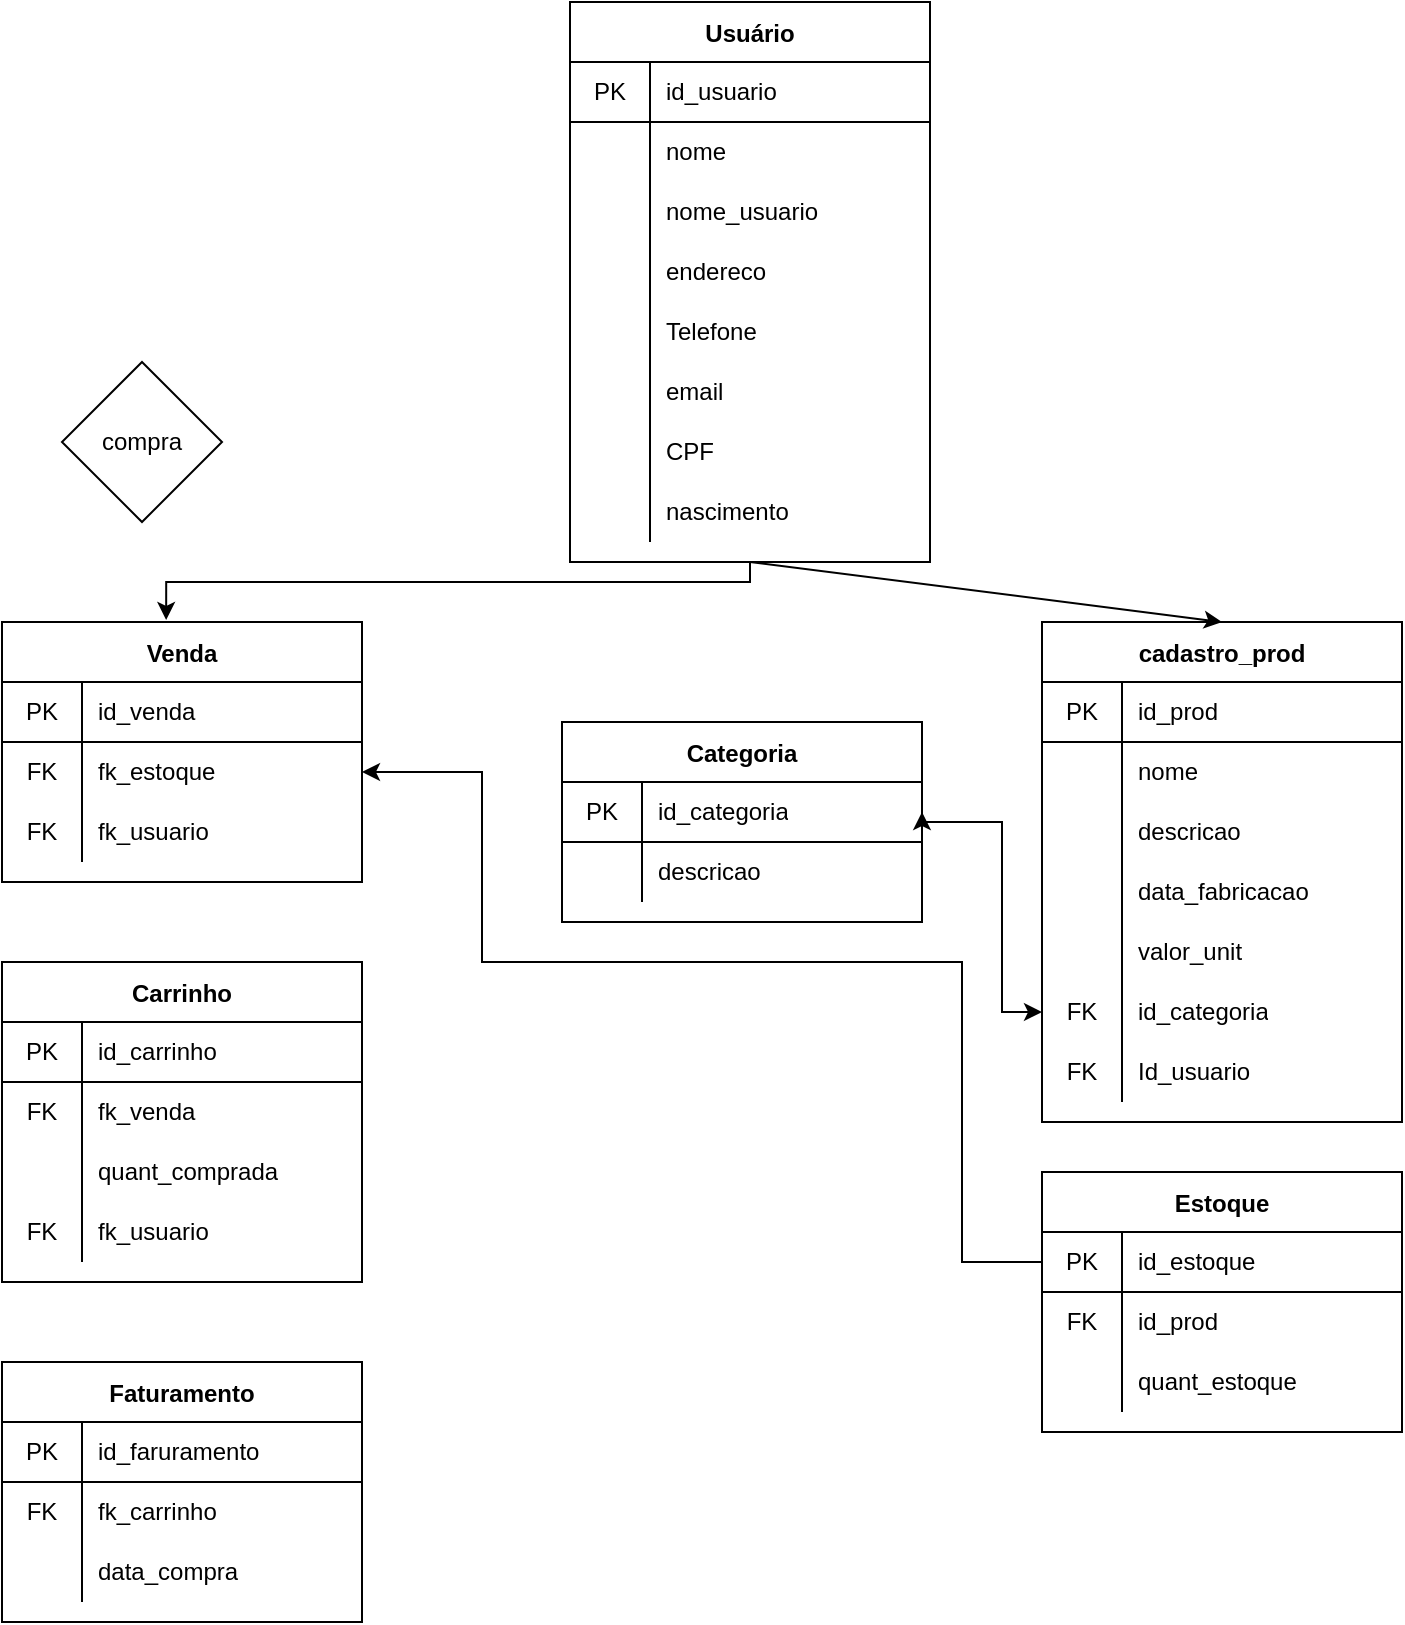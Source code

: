 <mxfile version="15.2.7" type="device"><diagram id="8s233p9mZ_HvC4CcQv0T" name="Page-1"><mxGraphModel dx="1086" dy="806" grid="1" gridSize="10" guides="1" tooltips="1" connect="1" arrows="1" fold="1" page="1" pageScale="1" pageWidth="827" pageHeight="1169" math="0" shadow="0"><root><mxCell id="0"/><mxCell id="1" parent="0"/><mxCell id="w0MFRck1x88DcL9jwB5H-224" style="edgeStyle=orthogonalEdgeStyle;rounded=0;orthogonalLoop=1;jettySize=auto;html=1;exitX=0.5;exitY=1;exitDx=0;exitDy=0;entryX=0.456;entryY=-0.008;entryDx=0;entryDy=0;entryPerimeter=0;" parent="1" source="w0MFRck1x88DcL9jwB5H-6" target="w0MFRck1x88DcL9jwB5H-64" edge="1"><mxGeometry relative="1" as="geometry"><Array as="points"><mxPoint x="414" y="290"/><mxPoint x="122" y="290"/></Array></mxGeometry></mxCell><mxCell id="w0MFRck1x88DcL9jwB5H-6" value="Usuário" style="shape=table;startSize=30;container=1;collapsible=0;childLayout=tableLayout;fixedRows=1;rowLines=0;fontStyle=1;align=center;pointerEvents=1;" parent="1" vertex="1"><mxGeometry x="324" width="180" height="280" as="geometry"/></mxCell><mxCell id="w0MFRck1x88DcL9jwB5H-7" value="" style="shape=partialRectangle;html=1;whiteSpace=wrap;collapsible=0;dropTarget=0;pointerEvents=1;fillColor=none;top=0;left=0;bottom=1;right=0;points=[[0,0.5],[1,0.5]];portConstraint=eastwest;" parent="w0MFRck1x88DcL9jwB5H-6" vertex="1"><mxGeometry y="30" width="180" height="30" as="geometry"/></mxCell><mxCell id="w0MFRck1x88DcL9jwB5H-8" value="PK" style="shape=partialRectangle;html=1;whiteSpace=wrap;connectable=0;fillColor=none;top=0;left=0;bottom=0;right=0;overflow=hidden;pointerEvents=1;" parent="w0MFRck1x88DcL9jwB5H-7" vertex="1"><mxGeometry width="40" height="30" as="geometry"/></mxCell><mxCell id="w0MFRck1x88DcL9jwB5H-9" value="id_usuario" style="shape=partialRectangle;html=1;whiteSpace=wrap;connectable=0;fillColor=none;top=0;left=0;bottom=0;right=0;align=left;spacingLeft=6;overflow=hidden;pointerEvents=1;" parent="w0MFRck1x88DcL9jwB5H-7" vertex="1"><mxGeometry x="40" width="140" height="30" as="geometry"/></mxCell><mxCell id="w0MFRck1x88DcL9jwB5H-10" value="" style="shape=partialRectangle;html=1;whiteSpace=wrap;collapsible=0;dropTarget=0;pointerEvents=1;fillColor=none;top=0;left=0;bottom=0;right=0;points=[[0,0.5],[1,0.5]];portConstraint=eastwest;" parent="w0MFRck1x88DcL9jwB5H-6" vertex="1"><mxGeometry y="60" width="180" height="30" as="geometry"/></mxCell><mxCell id="w0MFRck1x88DcL9jwB5H-11" value="" style="shape=partialRectangle;html=1;whiteSpace=wrap;connectable=0;fillColor=none;top=0;left=0;bottom=0;right=0;overflow=hidden;pointerEvents=1;" parent="w0MFRck1x88DcL9jwB5H-10" vertex="1"><mxGeometry width="40" height="30" as="geometry"/></mxCell><mxCell id="w0MFRck1x88DcL9jwB5H-12" value="nome" style="shape=partialRectangle;html=1;whiteSpace=wrap;connectable=0;fillColor=none;top=0;left=0;bottom=0;right=0;align=left;spacingLeft=6;overflow=hidden;pointerEvents=1;" parent="w0MFRck1x88DcL9jwB5H-10" vertex="1"><mxGeometry x="40" width="140" height="30" as="geometry"/></mxCell><mxCell id="w0MFRck1x88DcL9jwB5H-13" value="" style="shape=partialRectangle;html=1;whiteSpace=wrap;collapsible=0;dropTarget=0;pointerEvents=1;fillColor=none;top=0;left=0;bottom=0;right=0;points=[[0,0.5],[1,0.5]];portConstraint=eastwest;" parent="w0MFRck1x88DcL9jwB5H-6" vertex="1"><mxGeometry y="90" width="180" height="30" as="geometry"/></mxCell><mxCell id="w0MFRck1x88DcL9jwB5H-14" value="" style="shape=partialRectangle;html=1;whiteSpace=wrap;connectable=0;fillColor=none;top=0;left=0;bottom=0;right=0;overflow=hidden;pointerEvents=1;" parent="w0MFRck1x88DcL9jwB5H-13" vertex="1"><mxGeometry width="40" height="30" as="geometry"/></mxCell><mxCell id="w0MFRck1x88DcL9jwB5H-15" value="nome_usuario" style="shape=partialRectangle;html=1;whiteSpace=wrap;connectable=0;fillColor=none;top=0;left=0;bottom=0;right=0;align=left;spacingLeft=6;overflow=hidden;pointerEvents=1;" parent="w0MFRck1x88DcL9jwB5H-13" vertex="1"><mxGeometry x="40" width="140" height="30" as="geometry"/></mxCell><mxCell id="w0MFRck1x88DcL9jwB5H-16" value="" style="shape=partialRectangle;html=1;whiteSpace=wrap;collapsible=0;dropTarget=0;pointerEvents=1;fillColor=none;top=0;left=0;bottom=0;right=0;points=[[0,0.5],[1,0.5]];portConstraint=eastwest;" parent="w0MFRck1x88DcL9jwB5H-6" vertex="1"><mxGeometry y="120" width="180" height="30" as="geometry"/></mxCell><mxCell id="w0MFRck1x88DcL9jwB5H-17" value="" style="shape=partialRectangle;html=1;whiteSpace=wrap;connectable=0;fillColor=none;top=0;left=0;bottom=0;right=0;overflow=hidden;pointerEvents=1;" parent="w0MFRck1x88DcL9jwB5H-16" vertex="1"><mxGeometry width="40" height="30" as="geometry"/></mxCell><mxCell id="w0MFRck1x88DcL9jwB5H-18" value="endereco" style="shape=partialRectangle;html=1;whiteSpace=wrap;connectable=0;fillColor=none;top=0;left=0;bottom=0;right=0;align=left;spacingLeft=6;overflow=hidden;pointerEvents=1;" parent="w0MFRck1x88DcL9jwB5H-16" vertex="1"><mxGeometry x="40" width="140" height="30" as="geometry"/></mxCell><mxCell id="w0MFRck1x88DcL9jwB5H-19" value="" style="shape=partialRectangle;html=1;whiteSpace=wrap;collapsible=0;dropTarget=0;pointerEvents=1;fillColor=none;top=0;left=0;bottom=0;right=0;points=[[0,0.5],[1,0.5]];portConstraint=eastwest;" parent="w0MFRck1x88DcL9jwB5H-6" vertex="1"><mxGeometry y="150" width="180" height="30" as="geometry"/></mxCell><mxCell id="w0MFRck1x88DcL9jwB5H-20" value="" style="shape=partialRectangle;html=1;whiteSpace=wrap;connectable=0;fillColor=none;top=0;left=0;bottom=0;right=0;overflow=hidden;pointerEvents=1;" parent="w0MFRck1x88DcL9jwB5H-19" vertex="1"><mxGeometry width="40" height="30" as="geometry"/></mxCell><mxCell id="w0MFRck1x88DcL9jwB5H-21" value="Telefone" style="shape=partialRectangle;html=1;whiteSpace=wrap;connectable=0;fillColor=none;top=0;left=0;bottom=0;right=0;align=left;spacingLeft=6;overflow=hidden;pointerEvents=1;" parent="w0MFRck1x88DcL9jwB5H-19" vertex="1"><mxGeometry x="40" width="140" height="30" as="geometry"/></mxCell><mxCell id="w0MFRck1x88DcL9jwB5H-22" value="" style="shape=partialRectangle;html=1;whiteSpace=wrap;collapsible=0;dropTarget=0;pointerEvents=1;fillColor=none;top=0;left=0;bottom=0;right=0;points=[[0,0.5],[1,0.5]];portConstraint=eastwest;" parent="w0MFRck1x88DcL9jwB5H-6" vertex="1"><mxGeometry y="180" width="180" height="30" as="geometry"/></mxCell><mxCell id="w0MFRck1x88DcL9jwB5H-23" value="" style="shape=partialRectangle;html=1;whiteSpace=wrap;connectable=0;fillColor=none;top=0;left=0;bottom=0;right=0;overflow=hidden;pointerEvents=1;" parent="w0MFRck1x88DcL9jwB5H-22" vertex="1"><mxGeometry width="40" height="30" as="geometry"/></mxCell><mxCell id="w0MFRck1x88DcL9jwB5H-24" value="email" style="shape=partialRectangle;html=1;whiteSpace=wrap;connectable=0;fillColor=none;top=0;left=0;bottom=0;right=0;align=left;spacingLeft=6;overflow=hidden;pointerEvents=1;" parent="w0MFRck1x88DcL9jwB5H-22" vertex="1"><mxGeometry x="40" width="140" height="30" as="geometry"/></mxCell><mxCell id="w0MFRck1x88DcL9jwB5H-25" value="" style="shape=partialRectangle;html=1;whiteSpace=wrap;collapsible=0;dropTarget=0;pointerEvents=1;fillColor=none;top=0;left=0;bottom=0;right=0;points=[[0,0.5],[1,0.5]];portConstraint=eastwest;" parent="w0MFRck1x88DcL9jwB5H-6" vertex="1"><mxGeometry y="210" width="180" height="30" as="geometry"/></mxCell><mxCell id="w0MFRck1x88DcL9jwB5H-26" value="" style="shape=partialRectangle;html=1;whiteSpace=wrap;connectable=0;fillColor=none;top=0;left=0;bottom=0;right=0;overflow=hidden;pointerEvents=1;" parent="w0MFRck1x88DcL9jwB5H-25" vertex="1"><mxGeometry width="40" height="30" as="geometry"/></mxCell><mxCell id="w0MFRck1x88DcL9jwB5H-27" value="CPF" style="shape=partialRectangle;html=1;whiteSpace=wrap;connectable=0;fillColor=none;top=0;left=0;bottom=0;right=0;align=left;spacingLeft=6;overflow=hidden;pointerEvents=1;" parent="w0MFRck1x88DcL9jwB5H-25" vertex="1"><mxGeometry x="40" width="140" height="30" as="geometry"/></mxCell><mxCell id="w0MFRck1x88DcL9jwB5H-28" value="" style="shape=partialRectangle;html=1;whiteSpace=wrap;collapsible=0;dropTarget=0;pointerEvents=1;fillColor=none;top=0;left=0;bottom=0;right=0;points=[[0,0.5],[1,0.5]];portConstraint=eastwest;" parent="w0MFRck1x88DcL9jwB5H-6" vertex="1"><mxGeometry y="240" width="180" height="30" as="geometry"/></mxCell><mxCell id="w0MFRck1x88DcL9jwB5H-29" value="" style="shape=partialRectangle;html=1;whiteSpace=wrap;connectable=0;fillColor=none;top=0;left=0;bottom=0;right=0;overflow=hidden;pointerEvents=1;" parent="w0MFRck1x88DcL9jwB5H-28" vertex="1"><mxGeometry width="40" height="30" as="geometry"/></mxCell><mxCell id="w0MFRck1x88DcL9jwB5H-30" value="nascimento" style="shape=partialRectangle;html=1;whiteSpace=wrap;connectable=0;fillColor=none;top=0;left=0;bottom=0;right=0;align=left;spacingLeft=6;overflow=hidden;pointerEvents=1;" parent="w0MFRck1x88DcL9jwB5H-28" vertex="1"><mxGeometry x="40" width="140" height="30" as="geometry"/></mxCell><mxCell id="w0MFRck1x88DcL9jwB5H-34" value="cadastro_prod" style="shape=table;startSize=30;container=1;collapsible=0;childLayout=tableLayout;fixedRows=1;rowLines=0;fontStyle=1;align=center;pointerEvents=1;" parent="1" vertex="1"><mxGeometry x="560" y="310" width="180" height="250" as="geometry"/></mxCell><mxCell id="w0MFRck1x88DcL9jwB5H-35" value="" style="shape=partialRectangle;html=1;whiteSpace=wrap;collapsible=0;dropTarget=0;pointerEvents=1;fillColor=none;top=0;left=0;bottom=1;right=0;points=[[0,0.5],[1,0.5]];portConstraint=eastwest;" parent="w0MFRck1x88DcL9jwB5H-34" vertex="1"><mxGeometry y="30" width="180" height="30" as="geometry"/></mxCell><mxCell id="w0MFRck1x88DcL9jwB5H-36" value="PK" style="shape=partialRectangle;html=1;whiteSpace=wrap;connectable=0;fillColor=none;top=0;left=0;bottom=0;right=0;overflow=hidden;pointerEvents=1;" parent="w0MFRck1x88DcL9jwB5H-35" vertex="1"><mxGeometry width="40" height="30" as="geometry"/></mxCell><mxCell id="w0MFRck1x88DcL9jwB5H-37" value="id_prod" style="shape=partialRectangle;html=1;whiteSpace=wrap;connectable=0;fillColor=none;top=0;left=0;bottom=0;right=0;align=left;spacingLeft=6;overflow=hidden;pointerEvents=1;" parent="w0MFRck1x88DcL9jwB5H-35" vertex="1"><mxGeometry x="40" width="140" height="30" as="geometry"/></mxCell><mxCell id="w0MFRck1x88DcL9jwB5H-38" value="" style="shape=partialRectangle;html=1;whiteSpace=wrap;collapsible=0;dropTarget=0;pointerEvents=1;fillColor=none;top=0;left=0;bottom=0;right=0;points=[[0,0.5],[1,0.5]];portConstraint=eastwest;" parent="w0MFRck1x88DcL9jwB5H-34" vertex="1"><mxGeometry y="60" width="180" height="30" as="geometry"/></mxCell><mxCell id="w0MFRck1x88DcL9jwB5H-39" value="" style="shape=partialRectangle;html=1;whiteSpace=wrap;connectable=0;fillColor=none;top=0;left=0;bottom=0;right=0;overflow=hidden;pointerEvents=1;" parent="w0MFRck1x88DcL9jwB5H-38" vertex="1"><mxGeometry width="40" height="30" as="geometry"/></mxCell><mxCell id="w0MFRck1x88DcL9jwB5H-40" value="nome" style="shape=partialRectangle;html=1;whiteSpace=wrap;connectable=0;fillColor=none;top=0;left=0;bottom=0;right=0;align=left;spacingLeft=6;overflow=hidden;pointerEvents=1;" parent="w0MFRck1x88DcL9jwB5H-38" vertex="1"><mxGeometry x="40" width="140" height="30" as="geometry"/></mxCell><mxCell id="w0MFRck1x88DcL9jwB5H-41" value="" style="shape=partialRectangle;html=1;whiteSpace=wrap;collapsible=0;dropTarget=0;pointerEvents=1;fillColor=none;top=0;left=0;bottom=0;right=0;points=[[0,0.5],[1,0.5]];portConstraint=eastwest;" parent="w0MFRck1x88DcL9jwB5H-34" vertex="1"><mxGeometry y="90" width="180" height="30" as="geometry"/></mxCell><mxCell id="w0MFRck1x88DcL9jwB5H-42" value="" style="shape=partialRectangle;html=1;whiteSpace=wrap;connectable=0;fillColor=none;top=0;left=0;bottom=0;right=0;overflow=hidden;pointerEvents=1;" parent="w0MFRck1x88DcL9jwB5H-41" vertex="1"><mxGeometry width="40" height="30" as="geometry"/></mxCell><mxCell id="w0MFRck1x88DcL9jwB5H-43" value="descricao" style="shape=partialRectangle;html=1;whiteSpace=wrap;connectable=0;fillColor=none;top=0;left=0;bottom=0;right=0;align=left;spacingLeft=6;overflow=hidden;pointerEvents=1;" parent="w0MFRck1x88DcL9jwB5H-41" vertex="1"><mxGeometry x="40" width="140" height="30" as="geometry"/></mxCell><mxCell id="w0MFRck1x88DcL9jwB5H-47" value="" style="shape=partialRectangle;html=1;whiteSpace=wrap;collapsible=0;dropTarget=0;pointerEvents=1;fillColor=none;top=0;left=0;bottom=0;right=0;points=[[0,0.5],[1,0.5]];portConstraint=eastwest;" parent="w0MFRck1x88DcL9jwB5H-34" vertex="1"><mxGeometry y="120" width="180" height="30" as="geometry"/></mxCell><mxCell id="w0MFRck1x88DcL9jwB5H-48" value="" style="shape=partialRectangle;html=1;whiteSpace=wrap;connectable=0;fillColor=none;top=0;left=0;bottom=0;right=0;overflow=hidden;pointerEvents=1;" parent="w0MFRck1x88DcL9jwB5H-47" vertex="1"><mxGeometry width="40" height="30" as="geometry"/></mxCell><mxCell id="w0MFRck1x88DcL9jwB5H-49" value="data_fabricacao" style="shape=partialRectangle;html=1;whiteSpace=wrap;connectable=0;fillColor=none;top=0;left=0;bottom=0;right=0;align=left;spacingLeft=6;overflow=hidden;pointerEvents=1;" parent="w0MFRck1x88DcL9jwB5H-47" vertex="1"><mxGeometry x="40" width="140" height="30" as="geometry"/></mxCell><mxCell id="w0MFRck1x88DcL9jwB5H-50" value="" style="shape=partialRectangle;html=1;whiteSpace=wrap;collapsible=0;dropTarget=0;pointerEvents=1;fillColor=none;top=0;left=0;bottom=0;right=0;points=[[0,0.5],[1,0.5]];portConstraint=eastwest;" parent="w0MFRck1x88DcL9jwB5H-34" vertex="1"><mxGeometry y="150" width="180" height="30" as="geometry"/></mxCell><mxCell id="w0MFRck1x88DcL9jwB5H-51" value="" style="shape=partialRectangle;html=1;whiteSpace=wrap;connectable=0;fillColor=none;top=0;left=0;bottom=0;right=0;overflow=hidden;pointerEvents=1;" parent="w0MFRck1x88DcL9jwB5H-50" vertex="1"><mxGeometry width="40" height="30" as="geometry"/></mxCell><mxCell id="w0MFRck1x88DcL9jwB5H-52" value="valor_unit" style="shape=partialRectangle;html=1;whiteSpace=wrap;connectable=0;fillColor=none;top=0;left=0;bottom=0;right=0;align=left;spacingLeft=6;overflow=hidden;pointerEvents=1;" parent="w0MFRck1x88DcL9jwB5H-50" vertex="1"><mxGeometry x="40" width="140" height="30" as="geometry"/></mxCell><mxCell id="w0MFRck1x88DcL9jwB5H-141" value="" style="shape=partialRectangle;html=1;whiteSpace=wrap;collapsible=0;dropTarget=0;pointerEvents=1;fillColor=none;top=0;left=0;bottom=0;right=0;points=[[0,0.5],[1,0.5]];portConstraint=eastwest;" parent="w0MFRck1x88DcL9jwB5H-34" vertex="1"><mxGeometry y="180" width="180" height="30" as="geometry"/></mxCell><mxCell id="w0MFRck1x88DcL9jwB5H-142" value="FK" style="shape=partialRectangle;html=1;whiteSpace=wrap;connectable=0;fillColor=none;top=0;left=0;bottom=0;right=0;overflow=hidden;pointerEvents=1;" parent="w0MFRck1x88DcL9jwB5H-141" vertex="1"><mxGeometry width="40" height="30" as="geometry"/></mxCell><mxCell id="w0MFRck1x88DcL9jwB5H-143" value="id_categoria" style="shape=partialRectangle;html=1;whiteSpace=wrap;connectable=0;fillColor=none;top=0;left=0;bottom=0;right=0;align=left;spacingLeft=6;overflow=hidden;pointerEvents=1;" parent="w0MFRck1x88DcL9jwB5H-141" vertex="1"><mxGeometry x="40" width="140" height="30" as="geometry"/></mxCell><mxCell id="0Wajx_p-jA4LxA2q4wJy-1" value="" style="shape=partialRectangle;html=1;whiteSpace=wrap;collapsible=0;dropTarget=0;pointerEvents=1;fillColor=none;top=0;left=0;bottom=0;right=0;points=[[0,0.5],[1,0.5]];portConstraint=eastwest;" vertex="1" parent="w0MFRck1x88DcL9jwB5H-34"><mxGeometry y="210" width="180" height="30" as="geometry"/></mxCell><mxCell id="0Wajx_p-jA4LxA2q4wJy-2" value="FK" style="shape=partialRectangle;html=1;whiteSpace=wrap;connectable=0;fillColor=none;top=0;left=0;bottom=0;right=0;overflow=hidden;pointerEvents=1;" vertex="1" parent="0Wajx_p-jA4LxA2q4wJy-1"><mxGeometry width="40" height="30" as="geometry"/></mxCell><mxCell id="0Wajx_p-jA4LxA2q4wJy-3" value="Id_usuario" style="shape=partialRectangle;html=1;whiteSpace=wrap;connectable=0;fillColor=none;top=0;left=0;bottom=0;right=0;align=left;spacingLeft=6;overflow=hidden;pointerEvents=1;" vertex="1" parent="0Wajx_p-jA4LxA2q4wJy-1"><mxGeometry x="40" width="140" height="30" as="geometry"/></mxCell><mxCell id="w0MFRck1x88DcL9jwB5H-59" value="" style="rhombus;whiteSpace=wrap;html=1;" parent="1" vertex="1"><mxGeometry x="70" y="180" width="80" height="80" as="geometry"/></mxCell><mxCell id="w0MFRck1x88DcL9jwB5H-61" value="compra" style="text;html=1;strokeColor=none;fillColor=none;align=center;verticalAlign=middle;whiteSpace=wrap;rounded=0;" parent="1" vertex="1"><mxGeometry x="90" y="210" width="40" height="20" as="geometry"/></mxCell><mxCell id="w0MFRck1x88DcL9jwB5H-64" value="Venda" style="shape=table;startSize=30;container=1;collapsible=0;childLayout=tableLayout;fixedRows=1;rowLines=0;fontStyle=1;align=center;pointerEvents=1;" parent="1" vertex="1"><mxGeometry x="40" y="310" width="180" height="130" as="geometry"/></mxCell><mxCell id="w0MFRck1x88DcL9jwB5H-65" value="" style="shape=partialRectangle;html=1;whiteSpace=wrap;collapsible=0;dropTarget=0;pointerEvents=1;fillColor=none;top=0;left=0;bottom=1;right=0;points=[[0,0.5],[1,0.5]];portConstraint=eastwest;" parent="w0MFRck1x88DcL9jwB5H-64" vertex="1"><mxGeometry y="30" width="180" height="30" as="geometry"/></mxCell><mxCell id="w0MFRck1x88DcL9jwB5H-66" value="PK" style="shape=partialRectangle;html=1;whiteSpace=wrap;connectable=0;fillColor=none;top=0;left=0;bottom=0;right=0;overflow=hidden;pointerEvents=1;" parent="w0MFRck1x88DcL9jwB5H-65" vertex="1"><mxGeometry width="40" height="30" as="geometry"/></mxCell><mxCell id="w0MFRck1x88DcL9jwB5H-67" value="id_venda" style="shape=partialRectangle;html=1;whiteSpace=wrap;connectable=0;fillColor=none;top=0;left=0;bottom=0;right=0;align=left;spacingLeft=6;overflow=hidden;pointerEvents=1;" parent="w0MFRck1x88DcL9jwB5H-65" vertex="1"><mxGeometry x="40" width="140" height="30" as="geometry"/></mxCell><mxCell id="w0MFRck1x88DcL9jwB5H-68" value="" style="shape=partialRectangle;html=1;whiteSpace=wrap;collapsible=0;dropTarget=0;pointerEvents=1;fillColor=none;top=0;left=0;bottom=0;right=0;points=[[0,0.5],[1,0.5]];portConstraint=eastwest;" parent="w0MFRck1x88DcL9jwB5H-64" vertex="1"><mxGeometry y="60" width="180" height="30" as="geometry"/></mxCell><mxCell id="w0MFRck1x88DcL9jwB5H-69" value="FK" style="shape=partialRectangle;html=1;whiteSpace=wrap;connectable=0;fillColor=none;top=0;left=0;bottom=0;right=0;overflow=hidden;pointerEvents=1;" parent="w0MFRck1x88DcL9jwB5H-68" vertex="1"><mxGeometry width="40" height="30" as="geometry"/></mxCell><mxCell id="w0MFRck1x88DcL9jwB5H-70" value="fk_estoque" style="shape=partialRectangle;html=1;whiteSpace=wrap;connectable=0;fillColor=none;top=0;left=0;bottom=0;right=0;align=left;spacingLeft=6;overflow=hidden;pointerEvents=1;" parent="w0MFRck1x88DcL9jwB5H-68" vertex="1"><mxGeometry x="40" width="140" height="30" as="geometry"/></mxCell><mxCell id="w0MFRck1x88DcL9jwB5H-71" value="" style="shape=partialRectangle;html=1;whiteSpace=wrap;collapsible=0;dropTarget=0;pointerEvents=1;fillColor=none;top=0;left=0;bottom=0;right=0;points=[[0,0.5],[1,0.5]];portConstraint=eastwest;" parent="w0MFRck1x88DcL9jwB5H-64" vertex="1"><mxGeometry y="90" width="180" height="30" as="geometry"/></mxCell><mxCell id="w0MFRck1x88DcL9jwB5H-72" value="FK" style="shape=partialRectangle;html=1;whiteSpace=wrap;connectable=0;fillColor=none;top=0;left=0;bottom=0;right=0;overflow=hidden;pointerEvents=1;" parent="w0MFRck1x88DcL9jwB5H-71" vertex="1"><mxGeometry width="40" height="30" as="geometry"/></mxCell><mxCell id="w0MFRck1x88DcL9jwB5H-73" value="fk_usuario" style="shape=partialRectangle;html=1;whiteSpace=wrap;connectable=0;fillColor=none;top=0;left=0;bottom=0;right=0;align=left;spacingLeft=6;overflow=hidden;pointerEvents=1;" parent="w0MFRck1x88DcL9jwB5H-71" vertex="1"><mxGeometry x="40" width="140" height="30" as="geometry"/></mxCell><mxCell id="w0MFRck1x88DcL9jwB5H-89" value="Carrinho" style="shape=table;startSize=30;container=1;collapsible=0;childLayout=tableLayout;fixedRows=1;rowLines=0;fontStyle=1;align=center;pointerEvents=1;" parent="1" vertex="1"><mxGeometry x="40" y="480" width="180" height="160" as="geometry"/></mxCell><mxCell id="w0MFRck1x88DcL9jwB5H-90" value="" style="shape=partialRectangle;html=1;whiteSpace=wrap;collapsible=0;dropTarget=0;pointerEvents=1;fillColor=none;top=0;left=0;bottom=1;right=0;points=[[0,0.5],[1,0.5]];portConstraint=eastwest;" parent="w0MFRck1x88DcL9jwB5H-89" vertex="1"><mxGeometry y="30" width="180" height="30" as="geometry"/></mxCell><mxCell id="w0MFRck1x88DcL9jwB5H-91" value="PK" style="shape=partialRectangle;html=1;whiteSpace=wrap;connectable=0;fillColor=none;top=0;left=0;bottom=0;right=0;overflow=hidden;pointerEvents=1;" parent="w0MFRck1x88DcL9jwB5H-90" vertex="1"><mxGeometry width="40" height="30" as="geometry"/></mxCell><mxCell id="w0MFRck1x88DcL9jwB5H-92" value="id_carrinho" style="shape=partialRectangle;html=1;whiteSpace=wrap;connectable=0;fillColor=none;top=0;left=0;bottom=0;right=0;align=left;spacingLeft=6;overflow=hidden;pointerEvents=1;" parent="w0MFRck1x88DcL9jwB5H-90" vertex="1"><mxGeometry x="40" width="140" height="30" as="geometry"/></mxCell><mxCell id="w0MFRck1x88DcL9jwB5H-93" value="" style="shape=partialRectangle;html=1;whiteSpace=wrap;collapsible=0;dropTarget=0;pointerEvents=1;fillColor=none;top=0;left=0;bottom=0;right=0;points=[[0,0.5],[1,0.5]];portConstraint=eastwest;" parent="w0MFRck1x88DcL9jwB5H-89" vertex="1"><mxGeometry y="60" width="180" height="30" as="geometry"/></mxCell><mxCell id="w0MFRck1x88DcL9jwB5H-94" value="FK" style="shape=partialRectangle;html=1;whiteSpace=wrap;connectable=0;fillColor=none;top=0;left=0;bottom=0;right=0;overflow=hidden;pointerEvents=1;" parent="w0MFRck1x88DcL9jwB5H-93" vertex="1"><mxGeometry width="40" height="30" as="geometry"/></mxCell><mxCell id="w0MFRck1x88DcL9jwB5H-95" value="fk_venda" style="shape=partialRectangle;html=1;whiteSpace=wrap;connectable=0;fillColor=none;top=0;left=0;bottom=0;right=0;align=left;spacingLeft=6;overflow=hidden;pointerEvents=1;" parent="w0MFRck1x88DcL9jwB5H-93" vertex="1"><mxGeometry x="40" width="140" height="30" as="geometry"/></mxCell><mxCell id="w0MFRck1x88DcL9jwB5H-183" value="" style="shape=partialRectangle;html=1;whiteSpace=wrap;collapsible=0;dropTarget=0;pointerEvents=1;fillColor=none;top=0;left=0;bottom=0;right=0;points=[[0,0.5],[1,0.5]];portConstraint=eastwest;" parent="w0MFRck1x88DcL9jwB5H-89" vertex="1"><mxGeometry y="90" width="180" height="30" as="geometry"/></mxCell><mxCell id="w0MFRck1x88DcL9jwB5H-184" value="" style="shape=partialRectangle;html=1;whiteSpace=wrap;connectable=0;fillColor=none;top=0;left=0;bottom=0;right=0;overflow=hidden;pointerEvents=1;" parent="w0MFRck1x88DcL9jwB5H-183" vertex="1"><mxGeometry width="40" height="30" as="geometry"/></mxCell><mxCell id="w0MFRck1x88DcL9jwB5H-185" value="quant_comprada" style="shape=partialRectangle;html=1;whiteSpace=wrap;connectable=0;fillColor=none;top=0;left=0;bottom=0;right=0;align=left;spacingLeft=6;overflow=hidden;pointerEvents=1;" parent="w0MFRck1x88DcL9jwB5H-183" vertex="1"><mxGeometry x="40" width="140" height="30" as="geometry"/></mxCell><mxCell id="w0MFRck1x88DcL9jwB5H-207" value="" style="shape=partialRectangle;html=1;whiteSpace=wrap;collapsible=0;dropTarget=0;pointerEvents=1;fillColor=none;top=0;left=0;bottom=0;right=0;points=[[0,0.5],[1,0.5]];portConstraint=eastwest;" parent="w0MFRck1x88DcL9jwB5H-89" vertex="1"><mxGeometry y="120" width="180" height="30" as="geometry"/></mxCell><mxCell id="w0MFRck1x88DcL9jwB5H-208" value="FK" style="shape=partialRectangle;html=1;whiteSpace=wrap;connectable=0;fillColor=none;top=0;left=0;bottom=0;right=0;overflow=hidden;pointerEvents=1;" parent="w0MFRck1x88DcL9jwB5H-207" vertex="1"><mxGeometry width="40" height="30" as="geometry"/></mxCell><mxCell id="w0MFRck1x88DcL9jwB5H-209" value="fk_usuario" style="shape=partialRectangle;html=1;whiteSpace=wrap;connectable=0;fillColor=none;top=0;left=0;bottom=0;right=0;align=left;spacingLeft=6;overflow=hidden;pointerEvents=1;" parent="w0MFRck1x88DcL9jwB5H-207" vertex="1"><mxGeometry x="40" width="140" height="30" as="geometry"/></mxCell><mxCell id="w0MFRck1x88DcL9jwB5H-99" value="Faturamento" style="shape=table;startSize=30;container=1;collapsible=0;childLayout=tableLayout;fixedRows=1;rowLines=0;fontStyle=1;align=center;pointerEvents=1;" parent="1" vertex="1"><mxGeometry x="40" y="680" width="180" height="130" as="geometry"/></mxCell><mxCell id="w0MFRck1x88DcL9jwB5H-100" value="" style="shape=partialRectangle;html=1;whiteSpace=wrap;collapsible=0;dropTarget=0;pointerEvents=1;fillColor=none;top=0;left=0;bottom=1;right=0;points=[[0,0.5],[1,0.5]];portConstraint=eastwest;" parent="w0MFRck1x88DcL9jwB5H-99" vertex="1"><mxGeometry y="30" width="180" height="30" as="geometry"/></mxCell><mxCell id="w0MFRck1x88DcL9jwB5H-101" value="PK" style="shape=partialRectangle;html=1;whiteSpace=wrap;connectable=0;fillColor=none;top=0;left=0;bottom=0;right=0;overflow=hidden;pointerEvents=1;" parent="w0MFRck1x88DcL9jwB5H-100" vertex="1"><mxGeometry width="40" height="30" as="geometry"/></mxCell><mxCell id="w0MFRck1x88DcL9jwB5H-102" value="id_faruramento" style="shape=partialRectangle;html=1;whiteSpace=wrap;connectable=0;fillColor=none;top=0;left=0;bottom=0;right=0;align=left;spacingLeft=6;overflow=hidden;pointerEvents=1;" parent="w0MFRck1x88DcL9jwB5H-100" vertex="1"><mxGeometry x="40" width="140" height="30" as="geometry"/></mxCell><mxCell id="w0MFRck1x88DcL9jwB5H-103" value="" style="shape=partialRectangle;html=1;whiteSpace=wrap;collapsible=0;dropTarget=0;pointerEvents=1;fillColor=none;top=0;left=0;bottom=0;right=0;points=[[0,0.5],[1,0.5]];portConstraint=eastwest;" parent="w0MFRck1x88DcL9jwB5H-99" vertex="1"><mxGeometry y="60" width="180" height="30" as="geometry"/></mxCell><mxCell id="w0MFRck1x88DcL9jwB5H-104" value="FK" style="shape=partialRectangle;html=1;whiteSpace=wrap;connectable=0;fillColor=none;top=0;left=0;bottom=0;right=0;overflow=hidden;pointerEvents=1;" parent="w0MFRck1x88DcL9jwB5H-103" vertex="1"><mxGeometry width="40" height="30" as="geometry"/></mxCell><mxCell id="w0MFRck1x88DcL9jwB5H-105" value="fk_carrinho" style="shape=partialRectangle;html=1;whiteSpace=wrap;connectable=0;fillColor=none;top=0;left=0;bottom=0;right=0;align=left;spacingLeft=6;overflow=hidden;pointerEvents=1;" parent="w0MFRck1x88DcL9jwB5H-103" vertex="1"><mxGeometry x="40" width="140" height="30" as="geometry"/></mxCell><mxCell id="w0MFRck1x88DcL9jwB5H-106" value="" style="shape=partialRectangle;html=1;whiteSpace=wrap;collapsible=0;dropTarget=0;pointerEvents=1;fillColor=none;top=0;left=0;bottom=0;right=0;points=[[0,0.5],[1,0.5]];portConstraint=eastwest;" parent="w0MFRck1x88DcL9jwB5H-99" vertex="1"><mxGeometry y="90" width="180" height="30" as="geometry"/></mxCell><mxCell id="w0MFRck1x88DcL9jwB5H-107" value="" style="shape=partialRectangle;html=1;whiteSpace=wrap;connectable=0;fillColor=none;top=0;left=0;bottom=0;right=0;overflow=hidden;pointerEvents=1;" parent="w0MFRck1x88DcL9jwB5H-106" vertex="1"><mxGeometry width="40" height="30" as="geometry"/></mxCell><mxCell id="w0MFRck1x88DcL9jwB5H-108" value="data_compra" style="shape=partialRectangle;html=1;whiteSpace=wrap;connectable=0;fillColor=none;top=0;left=0;bottom=0;right=0;align=left;spacingLeft=6;overflow=hidden;pointerEvents=1;" parent="w0MFRck1x88DcL9jwB5H-106" vertex="1"><mxGeometry x="40" width="140" height="30" as="geometry"/></mxCell><mxCell id="w0MFRck1x88DcL9jwB5H-144" value="Categoria" style="shape=table;startSize=30;container=1;collapsible=0;childLayout=tableLayout;fixedRows=1;rowLines=0;fontStyle=1;align=center;pointerEvents=1;" parent="1" vertex="1"><mxGeometry x="320" y="360" width="180" height="100" as="geometry"/></mxCell><mxCell id="w0MFRck1x88DcL9jwB5H-145" value="" style="shape=partialRectangle;html=1;whiteSpace=wrap;collapsible=0;dropTarget=0;pointerEvents=1;fillColor=none;top=0;left=0;bottom=1;right=0;points=[[0,0.5],[1,0.5]];portConstraint=eastwest;" parent="w0MFRck1x88DcL9jwB5H-144" vertex="1"><mxGeometry y="30" width="180" height="30" as="geometry"/></mxCell><mxCell id="w0MFRck1x88DcL9jwB5H-146" value="PK" style="shape=partialRectangle;html=1;whiteSpace=wrap;connectable=0;fillColor=none;top=0;left=0;bottom=0;right=0;overflow=hidden;pointerEvents=1;" parent="w0MFRck1x88DcL9jwB5H-145" vertex="1"><mxGeometry width="40" height="30" as="geometry"/></mxCell><mxCell id="w0MFRck1x88DcL9jwB5H-147" value="id_categoria" style="shape=partialRectangle;html=1;whiteSpace=wrap;connectable=0;fillColor=none;top=0;left=0;bottom=0;right=0;align=left;spacingLeft=6;overflow=hidden;pointerEvents=1;" parent="w0MFRck1x88DcL9jwB5H-145" vertex="1"><mxGeometry x="40" width="140" height="30" as="geometry"/></mxCell><mxCell id="w0MFRck1x88DcL9jwB5H-213" style="edgeStyle=orthogonalEdgeStyle;rounded=0;orthogonalLoop=1;jettySize=auto;html=1;exitX=1;exitY=0.5;exitDx=0;exitDy=0;entryX=1;entryY=0.5;entryDx=0;entryDy=0;" parent="w0MFRck1x88DcL9jwB5H-144" source="w0MFRck1x88DcL9jwB5H-148" target="w0MFRck1x88DcL9jwB5H-145" edge="1"><mxGeometry relative="1" as="geometry"/></mxCell><mxCell id="w0MFRck1x88DcL9jwB5H-148" value="" style="shape=partialRectangle;html=1;whiteSpace=wrap;collapsible=0;dropTarget=0;pointerEvents=1;fillColor=none;top=0;left=0;bottom=0;right=0;points=[[0,0.5],[1,0.5]];portConstraint=eastwest;" parent="w0MFRck1x88DcL9jwB5H-144" vertex="1"><mxGeometry y="60" width="180" height="30" as="geometry"/></mxCell><mxCell id="w0MFRck1x88DcL9jwB5H-149" value="&lt;br&gt;" style="shape=partialRectangle;html=1;whiteSpace=wrap;connectable=0;fillColor=none;top=0;left=0;bottom=0;right=0;overflow=hidden;pointerEvents=1;" parent="w0MFRck1x88DcL9jwB5H-148" vertex="1"><mxGeometry width="40" height="30" as="geometry"/></mxCell><mxCell id="w0MFRck1x88DcL9jwB5H-150" value="descricao" style="shape=partialRectangle;html=1;whiteSpace=wrap;connectable=0;fillColor=none;top=0;left=0;bottom=0;right=0;align=left;spacingLeft=6;overflow=hidden;pointerEvents=1;" parent="w0MFRck1x88DcL9jwB5H-148" vertex="1"><mxGeometry x="40" width="140" height="30" as="geometry"/></mxCell><mxCell id="w0MFRck1x88DcL9jwB5H-166" value="Estoque" style="shape=table;startSize=30;container=1;collapsible=0;childLayout=tableLayout;fixedRows=1;rowLines=0;fontStyle=1;align=center;pointerEvents=1;" parent="1" vertex="1"><mxGeometry x="560" y="585" width="180" height="130" as="geometry"/></mxCell><mxCell id="w0MFRck1x88DcL9jwB5H-167" value="" style="shape=partialRectangle;html=1;whiteSpace=wrap;collapsible=0;dropTarget=0;pointerEvents=1;fillColor=none;top=0;left=0;bottom=1;right=0;points=[[0,0.5],[1,0.5]];portConstraint=eastwest;" parent="w0MFRck1x88DcL9jwB5H-166" vertex="1"><mxGeometry y="30" width="180" height="30" as="geometry"/></mxCell><mxCell id="w0MFRck1x88DcL9jwB5H-168" value="PK" style="shape=partialRectangle;html=1;whiteSpace=wrap;connectable=0;fillColor=none;top=0;left=0;bottom=0;right=0;overflow=hidden;pointerEvents=1;" parent="w0MFRck1x88DcL9jwB5H-167" vertex="1"><mxGeometry width="40" height="30" as="geometry"/></mxCell><mxCell id="w0MFRck1x88DcL9jwB5H-169" value="id_estoque" style="shape=partialRectangle;html=1;whiteSpace=wrap;connectable=0;fillColor=none;top=0;left=0;bottom=0;right=0;align=left;spacingLeft=6;overflow=hidden;pointerEvents=1;" parent="w0MFRck1x88DcL9jwB5H-167" vertex="1"><mxGeometry x="40" width="140" height="30" as="geometry"/></mxCell><mxCell id="w0MFRck1x88DcL9jwB5H-170" value="" style="shape=partialRectangle;html=1;whiteSpace=wrap;collapsible=0;dropTarget=0;pointerEvents=1;fillColor=none;top=0;left=0;bottom=0;right=0;points=[[0,0.5],[1,0.5]];portConstraint=eastwest;" parent="w0MFRck1x88DcL9jwB5H-166" vertex="1"><mxGeometry y="60" width="180" height="30" as="geometry"/></mxCell><mxCell id="w0MFRck1x88DcL9jwB5H-171" value="FK" style="shape=partialRectangle;html=1;whiteSpace=wrap;connectable=0;fillColor=none;top=0;left=0;bottom=0;right=0;overflow=hidden;pointerEvents=1;" parent="w0MFRck1x88DcL9jwB5H-170" vertex="1"><mxGeometry width="40" height="30" as="geometry"/></mxCell><mxCell id="w0MFRck1x88DcL9jwB5H-172" value="id_prod" style="shape=partialRectangle;html=1;whiteSpace=wrap;connectable=0;fillColor=none;top=0;left=0;bottom=0;right=0;align=left;spacingLeft=6;overflow=hidden;pointerEvents=1;" parent="w0MFRck1x88DcL9jwB5H-170" vertex="1"><mxGeometry x="40" width="140" height="30" as="geometry"/></mxCell><mxCell id="w0MFRck1x88DcL9jwB5H-177" value="" style="shape=partialRectangle;html=1;whiteSpace=wrap;collapsible=0;dropTarget=0;pointerEvents=1;fillColor=none;top=0;left=0;bottom=0;right=0;points=[[0,0.5],[1,0.5]];portConstraint=eastwest;" parent="w0MFRck1x88DcL9jwB5H-166" vertex="1"><mxGeometry y="90" width="180" height="30" as="geometry"/></mxCell><mxCell id="w0MFRck1x88DcL9jwB5H-178" value="" style="shape=partialRectangle;html=1;whiteSpace=wrap;connectable=0;fillColor=none;top=0;left=0;bottom=0;right=0;overflow=hidden;pointerEvents=1;" parent="w0MFRck1x88DcL9jwB5H-177" vertex="1"><mxGeometry width="40" height="30" as="geometry"/></mxCell><mxCell id="w0MFRck1x88DcL9jwB5H-179" value="quant_estoque" style="shape=partialRectangle;html=1;whiteSpace=wrap;connectable=0;fillColor=none;top=0;left=0;bottom=0;right=0;align=left;spacingLeft=6;overflow=hidden;pointerEvents=1;" parent="w0MFRck1x88DcL9jwB5H-177" vertex="1"><mxGeometry x="40" width="140" height="30" as="geometry"/></mxCell><mxCell id="w0MFRck1x88DcL9jwB5H-199" style="edgeStyle=orthogonalEdgeStyle;rounded=0;orthogonalLoop=1;jettySize=auto;html=1;entryX=1;entryY=0.5;entryDx=0;entryDy=0;exitX=0;exitY=0.5;exitDx=0;exitDy=0;" parent="1" source="w0MFRck1x88DcL9jwB5H-167" target="w0MFRck1x88DcL9jwB5H-68" edge="1"><mxGeometry relative="1" as="geometry"><mxPoint x="560" y="795" as="sourcePoint"/><Array as="points"><mxPoint x="520" y="630"/><mxPoint x="520" y="480"/><mxPoint x="280" y="480"/><mxPoint x="280" y="385"/></Array></mxGeometry></mxCell><mxCell id="w0MFRck1x88DcL9jwB5H-206" style="edgeStyle=orthogonalEdgeStyle;rounded=0;orthogonalLoop=1;jettySize=auto;html=1;entryX=0;entryY=0.5;entryDx=0;entryDy=0;" parent="1" target="w0MFRck1x88DcL9jwB5H-141" edge="1"><mxGeometry relative="1" as="geometry"><mxPoint x="500" y="410" as="sourcePoint"/><Array as="points"><mxPoint x="500" y="410"/><mxPoint x="540" y="410"/><mxPoint x="540" y="505"/></Array></mxGeometry></mxCell><mxCell id="w0MFRck1x88DcL9jwB5H-227" value="" style="endArrow=classic;html=1;exitX=0.5;exitY=1;exitDx=0;exitDy=0;entryX=0.5;entryY=0;entryDx=0;entryDy=0;" parent="1" source="w0MFRck1x88DcL9jwB5H-6" target="w0MFRck1x88DcL9jwB5H-34" edge="1"><mxGeometry width="50" height="50" relative="1" as="geometry"><mxPoint x="390" y="240" as="sourcePoint"/><mxPoint x="440" y="190" as="targetPoint"/></mxGeometry></mxCell></root></mxGraphModel></diagram></mxfile>
